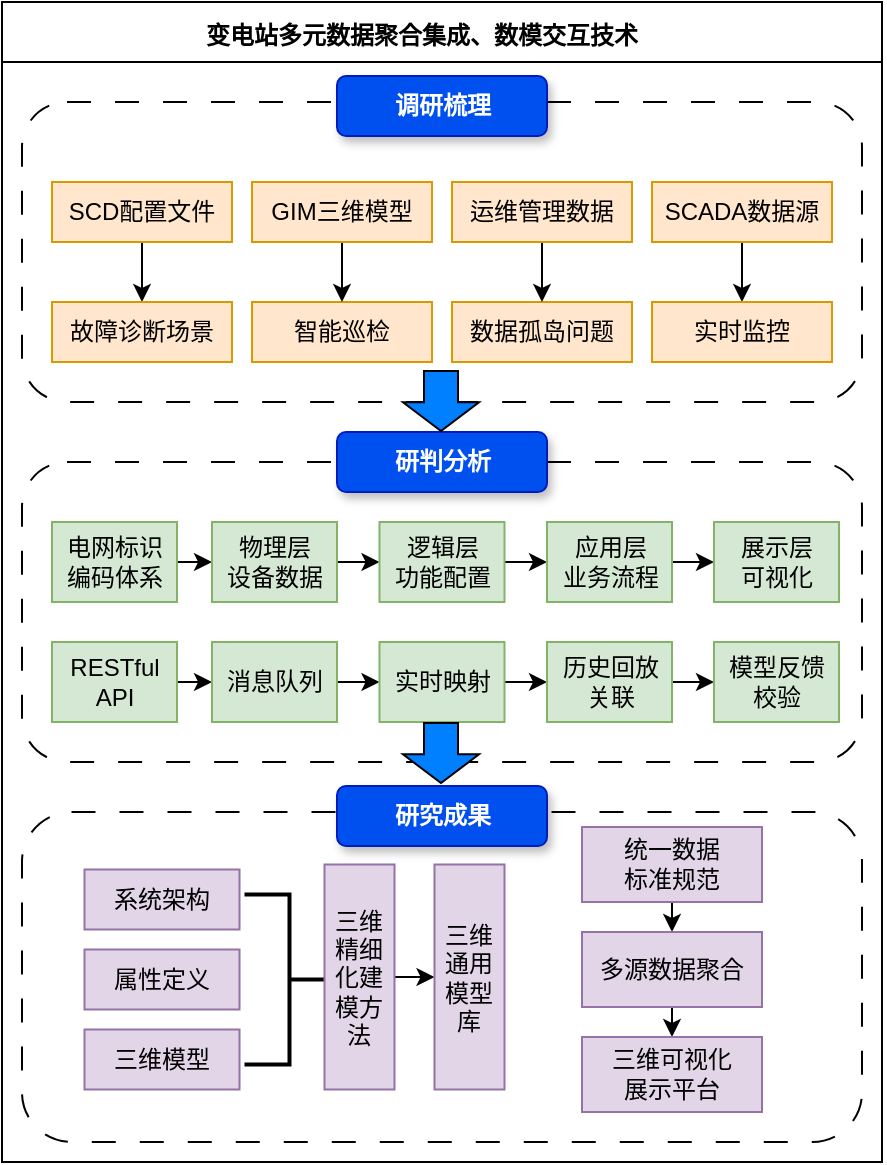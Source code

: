 <mxfile version="28.0.7">
  <diagram name="第 1 页" id="J2PG7OXGhMutSzTAEA44">
    <mxGraphModel dx="1161" dy="766" grid="1" gridSize="10" guides="1" tooltips="1" connect="1" arrows="1" fold="1" page="1" pageScale="1" pageWidth="827" pageHeight="1169" background="none" math="0" shadow="0">
      <root>
        <mxCell id="0" />
        <mxCell id="1" parent="0" />
        <mxCell id="F5nNeNiLRlNUEnwVanb9-2" value="" style="rounded=0;whiteSpace=wrap;html=1;rotation=90;glass=0;" parent="1" vertex="1">
          <mxGeometry x="10" y="100" width="580" height="440" as="geometry" />
        </mxCell>
        <mxCell id="BKyev_gYXUoBOTinh2bE-28" value="" style="rounded=1;whiteSpace=wrap;html=1;dashed=1;dashPattern=12 12;" parent="1" vertex="1">
          <mxGeometry x="90" y="80" width="420" height="150" as="geometry" />
        </mxCell>
        <mxCell id="BKyev_gYXUoBOTinh2bE-12" style="edgeStyle=orthogonalEdgeStyle;rounded=0;orthogonalLoop=1;jettySize=auto;html=1;exitX=0.5;exitY=1;exitDx=0;exitDy=0;entryX=0.5;entryY=0;entryDx=0;entryDy=0;" parent="1" source="BKyev_gYXUoBOTinh2bE-1" target="BKyev_gYXUoBOTinh2bE-6" edge="1">
          <mxGeometry relative="1" as="geometry" />
        </mxCell>
        <mxCell id="BKyev_gYXUoBOTinh2bE-1" value="SCD配置文件" style="rounded=0;whiteSpace=wrap;html=1;fillColor=#ffe6cc;strokeColor=#d79b00;" parent="1" vertex="1">
          <mxGeometry x="105" y="120" width="90" height="30" as="geometry" />
        </mxCell>
        <mxCell id="BKyev_gYXUoBOTinh2bE-2" value="&lt;b&gt;变电站多元数据聚合集成、数模交互技术&lt;/b&gt;" style="text;whiteSpace=wrap;html=1;" parent="1" vertex="1">
          <mxGeometry x="180" y="33" width="256" height="30" as="geometry" />
        </mxCell>
        <mxCell id="BKyev_gYXUoBOTinh2bE-4" value="数据孤岛问题" style="rounded=0;whiteSpace=wrap;html=1;fillColor=#ffe6cc;strokeColor=#d79b00;" parent="1" vertex="1">
          <mxGeometry x="305" y="180" width="90" height="30" as="geometry" />
        </mxCell>
        <mxCell id="BKyev_gYXUoBOTinh2bE-5" value="智能巡检" style="rounded=0;whiteSpace=wrap;html=1;fillColor=#ffe6cc;strokeColor=#d79b00;" parent="1" vertex="1">
          <mxGeometry x="205" y="180" width="90" height="30" as="geometry" />
        </mxCell>
        <mxCell id="BKyev_gYXUoBOTinh2bE-6" value="故障诊断场景" style="rounded=0;whiteSpace=wrap;html=1;fillColor=#ffe6cc;strokeColor=#d79b00;" parent="1" vertex="1">
          <mxGeometry x="105" y="180" width="90" height="30" as="geometry" />
        </mxCell>
        <mxCell id="BKyev_gYXUoBOTinh2bE-13" style="edgeStyle=orthogonalEdgeStyle;rounded=0;orthogonalLoop=1;jettySize=auto;html=1;exitX=0.5;exitY=1;exitDx=0;exitDy=0;entryX=0.5;entryY=0;entryDx=0;entryDy=0;" parent="1" source="BKyev_gYXUoBOTinh2bE-7" target="BKyev_gYXUoBOTinh2bE-5" edge="1">
          <mxGeometry relative="1" as="geometry" />
        </mxCell>
        <mxCell id="BKyev_gYXUoBOTinh2bE-7" value="GIM三维模型" style="rounded=0;whiteSpace=wrap;html=1;fillColor=#ffe6cc;strokeColor=#d79b00;" parent="1" vertex="1">
          <mxGeometry x="205" y="120" width="90" height="30" as="geometry" />
        </mxCell>
        <mxCell id="BKyev_gYXUoBOTinh2bE-14" style="edgeStyle=orthogonalEdgeStyle;rounded=0;orthogonalLoop=1;jettySize=auto;html=1;exitX=0.5;exitY=1;exitDx=0;exitDy=0;entryX=0.5;entryY=0;entryDx=0;entryDy=0;" parent="1" source="BKyev_gYXUoBOTinh2bE-8" target="BKyev_gYXUoBOTinh2bE-4" edge="1">
          <mxGeometry relative="1" as="geometry" />
        </mxCell>
        <mxCell id="BKyev_gYXUoBOTinh2bE-8" value="运维管理数据" style="rounded=0;whiteSpace=wrap;html=1;fillColor=#ffe6cc;strokeColor=#d79b00;" parent="1" vertex="1">
          <mxGeometry x="305" y="120" width="90" height="30" as="geometry" />
        </mxCell>
        <mxCell id="BKyev_gYXUoBOTinh2bE-15" style="edgeStyle=orthogonalEdgeStyle;rounded=0;orthogonalLoop=1;jettySize=auto;html=1;exitX=0.5;exitY=1;exitDx=0;exitDy=0;entryX=0.5;entryY=0;entryDx=0;entryDy=0;" parent="1" source="BKyev_gYXUoBOTinh2bE-9" target="BKyev_gYXUoBOTinh2bE-10" edge="1">
          <mxGeometry relative="1" as="geometry" />
        </mxCell>
        <mxCell id="BKyev_gYXUoBOTinh2bE-9" value="SCADA数据源" style="rounded=0;whiteSpace=wrap;html=1;fillColor=#ffe6cc;strokeColor=#d79b00;" parent="1" vertex="1">
          <mxGeometry x="405" y="120" width="90" height="30" as="geometry" />
        </mxCell>
        <mxCell id="BKyev_gYXUoBOTinh2bE-10" value="实时监控" style="rounded=0;whiteSpace=wrap;html=1;fillColor=#ffe6cc;strokeColor=#d79b00;" parent="1" vertex="1">
          <mxGeometry x="405" y="180" width="90" height="30" as="geometry" />
        </mxCell>
        <mxCell id="BKyev_gYXUoBOTinh2bE-18" value="" style="endArrow=none;html=1;rounded=0;" parent="1" edge="1">
          <mxGeometry width="50" height="50" relative="1" as="geometry">
            <mxPoint x="80" y="60" as="sourcePoint" />
            <mxPoint x="520" y="60" as="targetPoint" />
          </mxGeometry>
        </mxCell>
        <mxCell id="BKyev_gYXUoBOTinh2bE-21" value="&lt;b&gt;调研梳理&lt;/b&gt;" style="whiteSpace=wrap;html=1;rounded=1;glass=0;fillColor=#0050ef;fontColor=#ffffff;strokeColor=#001DBC;shadow=1;gradientColor=none;" parent="1" vertex="1">
          <mxGeometry x="247.5" y="67" width="105" height="30" as="geometry" />
        </mxCell>
        <mxCell id="BKyev_gYXUoBOTinh2bE-30" value="" style="rounded=1;whiteSpace=wrap;html=1;dashed=1;dashPattern=12 12;" parent="1" vertex="1">
          <mxGeometry x="90" y="260" width="420" height="150" as="geometry" />
        </mxCell>
        <mxCell id="BKyev_gYXUoBOTinh2bE-36" style="edgeStyle=orthogonalEdgeStyle;rounded=0;orthogonalLoop=1;jettySize=auto;html=1;exitX=1;exitY=0.5;exitDx=0;exitDy=0;entryX=0;entryY=0.5;entryDx=0;entryDy=0;" parent="1" source="BKyev_gYXUoBOTinh2bE-31" target="BKyev_gYXUoBOTinh2bE-32" edge="1">
          <mxGeometry relative="1" as="geometry" />
        </mxCell>
        <mxCell id="BKyev_gYXUoBOTinh2bE-31" value="&lt;div&gt;电网标识&lt;/div&gt;&lt;div&gt;编码体系&lt;/div&gt;" style="rounded=0;whiteSpace=wrap;html=1;fillColor=#d5e8d4;strokeColor=#82b366;" parent="1" vertex="1">
          <mxGeometry x="105" y="290" width="62.5" height="40" as="geometry" />
        </mxCell>
        <mxCell id="BKyev_gYXUoBOTinh2bE-37" style="edgeStyle=orthogonalEdgeStyle;rounded=0;orthogonalLoop=1;jettySize=auto;html=1;exitX=1;exitY=0.5;exitDx=0;exitDy=0;entryX=0;entryY=0.5;entryDx=0;entryDy=0;" parent="1" source="BKyev_gYXUoBOTinh2bE-32" target="BKyev_gYXUoBOTinh2bE-33" edge="1">
          <mxGeometry relative="1" as="geometry" />
        </mxCell>
        <mxCell id="BKyev_gYXUoBOTinh2bE-32" value="&lt;div&gt;物理层&lt;/div&gt;&lt;div&gt;设备数据&lt;/div&gt;" style="rounded=0;whiteSpace=wrap;html=1;fillColor=#d5e8d4;strokeColor=#82b366;" parent="1" vertex="1">
          <mxGeometry x="185" y="290" width="62.5" height="40" as="geometry" />
        </mxCell>
        <mxCell id="BKyev_gYXUoBOTinh2bE-38" style="edgeStyle=orthogonalEdgeStyle;rounded=0;orthogonalLoop=1;jettySize=auto;html=1;exitX=1;exitY=0.5;exitDx=0;exitDy=0;entryX=0;entryY=0.5;entryDx=0;entryDy=0;" parent="1" source="BKyev_gYXUoBOTinh2bE-33" target="BKyev_gYXUoBOTinh2bE-34" edge="1">
          <mxGeometry relative="1" as="geometry" />
        </mxCell>
        <mxCell id="BKyev_gYXUoBOTinh2bE-33" value="&lt;div&gt;逻辑层&lt;/div&gt;&lt;div&gt;功能配置&lt;/div&gt;" style="rounded=0;whiteSpace=wrap;html=1;fillColor=#d5e8d4;strokeColor=#82b366;" parent="1" vertex="1">
          <mxGeometry x="268.75" y="290" width="62.5" height="40" as="geometry" />
        </mxCell>
        <mxCell id="BKyev_gYXUoBOTinh2bE-39" style="edgeStyle=orthogonalEdgeStyle;rounded=0;orthogonalLoop=1;jettySize=auto;html=1;exitX=1;exitY=0.5;exitDx=0;exitDy=0;entryX=0;entryY=0.5;entryDx=0;entryDy=0;" parent="1" source="BKyev_gYXUoBOTinh2bE-34" target="BKyev_gYXUoBOTinh2bE-35" edge="1">
          <mxGeometry relative="1" as="geometry" />
        </mxCell>
        <mxCell id="BKyev_gYXUoBOTinh2bE-34" value="&lt;div&gt;应用层&lt;/div&gt;&lt;div&gt;业务流程&lt;/div&gt;" style="rounded=0;whiteSpace=wrap;html=1;fillColor=#d5e8d4;strokeColor=#82b366;" parent="1" vertex="1">
          <mxGeometry x="352.5" y="290" width="62.5" height="40" as="geometry" />
        </mxCell>
        <mxCell id="BKyev_gYXUoBOTinh2bE-29" value="&lt;b&gt;研判分析&lt;/b&gt;" style="whiteSpace=wrap;html=1;rounded=1;glass=0;fillColor=#0050ef;fontColor=#ffffff;strokeColor=#001DBC;shadow=1;gradientColor=none;" parent="1" vertex="1">
          <mxGeometry x="247.5" y="245" width="105" height="30" as="geometry" />
        </mxCell>
        <mxCell id="BKyev_gYXUoBOTinh2bE-35" value="&lt;div&gt;展示层&lt;/div&gt;&lt;div&gt;可视化&lt;/div&gt;" style="rounded=0;whiteSpace=wrap;html=1;fillColor=#d5e8d4;strokeColor=#82b366;" parent="1" vertex="1">
          <mxGeometry x="436" y="290" width="62.5" height="40" as="geometry" />
        </mxCell>
        <mxCell id="BKyev_gYXUoBOTinh2bE-47" style="edgeStyle=orthogonalEdgeStyle;rounded=0;orthogonalLoop=1;jettySize=auto;html=1;exitX=1;exitY=0.5;exitDx=0;exitDy=0;entryX=0;entryY=0.5;entryDx=0;entryDy=0;" parent="1" source="BKyev_gYXUoBOTinh2bE-42" target="BKyev_gYXUoBOTinh2bE-43" edge="1">
          <mxGeometry relative="1" as="geometry" />
        </mxCell>
        <mxCell id="BKyev_gYXUoBOTinh2bE-42" value="&lt;div&gt;RESTful&lt;/div&gt;&lt;div&gt;API&lt;/div&gt;" style="rounded=0;whiteSpace=wrap;html=1;fillColor=#d5e8d4;strokeColor=#82b366;" parent="1" vertex="1">
          <mxGeometry x="105" y="350" width="62.5" height="40" as="geometry" />
        </mxCell>
        <mxCell id="BKyev_gYXUoBOTinh2bE-48" style="edgeStyle=orthogonalEdgeStyle;rounded=0;orthogonalLoop=1;jettySize=auto;html=1;exitX=1;exitY=0.5;exitDx=0;exitDy=0;entryX=0;entryY=0.5;entryDx=0;entryDy=0;" parent="1" source="BKyev_gYXUoBOTinh2bE-43" target="BKyev_gYXUoBOTinh2bE-44" edge="1">
          <mxGeometry relative="1" as="geometry" />
        </mxCell>
        <mxCell id="BKyev_gYXUoBOTinh2bE-43" value="消息队列" style="rounded=0;whiteSpace=wrap;html=1;fillColor=#d5e8d4;strokeColor=#82b366;" parent="1" vertex="1">
          <mxGeometry x="185" y="350" width="62.5" height="40" as="geometry" />
        </mxCell>
        <mxCell id="BKyev_gYXUoBOTinh2bE-49" style="edgeStyle=orthogonalEdgeStyle;rounded=0;orthogonalLoop=1;jettySize=auto;html=1;exitX=1;exitY=0.5;exitDx=0;exitDy=0;entryX=0;entryY=0.5;entryDx=0;entryDy=0;" parent="1" source="BKyev_gYXUoBOTinh2bE-44" target="BKyev_gYXUoBOTinh2bE-45" edge="1">
          <mxGeometry relative="1" as="geometry" />
        </mxCell>
        <mxCell id="BKyev_gYXUoBOTinh2bE-44" value="实时映射" style="rounded=0;whiteSpace=wrap;html=1;fillColor=#d5e8d4;strokeColor=#82b366;" parent="1" vertex="1">
          <mxGeometry x="268.75" y="350" width="62.5" height="40" as="geometry" />
        </mxCell>
        <mxCell id="BKyev_gYXUoBOTinh2bE-50" style="edgeStyle=orthogonalEdgeStyle;rounded=0;orthogonalLoop=1;jettySize=auto;html=1;exitX=1;exitY=0.5;exitDx=0;exitDy=0;entryX=0;entryY=0.5;entryDx=0;entryDy=0;" parent="1" source="BKyev_gYXUoBOTinh2bE-45" target="BKyev_gYXUoBOTinh2bE-46" edge="1">
          <mxGeometry relative="1" as="geometry" />
        </mxCell>
        <mxCell id="BKyev_gYXUoBOTinh2bE-45" value="&lt;div&gt;历史回放&lt;/div&gt;&lt;div&gt;关联&lt;/div&gt;" style="rounded=0;whiteSpace=wrap;html=1;fillColor=#d5e8d4;strokeColor=#82b366;" parent="1" vertex="1">
          <mxGeometry x="352.5" y="350" width="62.5" height="40" as="geometry" />
        </mxCell>
        <mxCell id="BKyev_gYXUoBOTinh2bE-46" value="&lt;div&gt;模型反馈&lt;/div&gt;&lt;div&gt;校验&lt;/div&gt;" style="rounded=0;whiteSpace=wrap;html=1;fillColor=#d5e8d4;strokeColor=#82b366;" parent="1" vertex="1">
          <mxGeometry x="436" y="350" width="62.5" height="40" as="geometry" />
        </mxCell>
        <mxCell id="BKyev_gYXUoBOTinh2bE-52" value="" style="rounded=1;whiteSpace=wrap;html=1;dashed=1;dashPattern=12 12;" parent="1" vertex="1">
          <mxGeometry x="90" y="435" width="420" height="165" as="geometry" />
        </mxCell>
        <mxCell id="BKyev_gYXUoBOTinh2bE-51" value="&lt;b&gt;研究成果&lt;/b&gt;" style="whiteSpace=wrap;html=1;rounded=1;glass=0;fillColor=#0050ef;fontColor=#ffffff;strokeColor=#001DBC;shadow=1;gradientColor=none;" parent="1" vertex="1">
          <mxGeometry x="247.5" y="422" width="105" height="30" as="geometry" />
        </mxCell>
        <mxCell id="BKyev_gYXUoBOTinh2bE-53" style="edgeStyle=orthogonalEdgeStyle;rounded=0;orthogonalLoop=1;jettySize=auto;html=1;exitX=0.5;exitY=1;exitDx=0;exitDy=0;" parent="1" edge="1">
          <mxGeometry relative="1" as="geometry">
            <mxPoint x="300" y="457" as="sourcePoint" />
            <mxPoint x="300" y="457" as="targetPoint" />
          </mxGeometry>
        </mxCell>
        <mxCell id="BKyev_gYXUoBOTinh2bE-54" value="系统架构" style="rounded=0;whiteSpace=wrap;html=1;fillColor=#e1d5e7;strokeColor=#9673a6;" parent="1" vertex="1">
          <mxGeometry x="121.25" y="463.75" width="77.5" height="30" as="geometry" />
        </mxCell>
        <mxCell id="BKyev_gYXUoBOTinh2bE-55" value="属性定义" style="rounded=0;whiteSpace=wrap;html=1;fillColor=#e1d5e7;strokeColor=#9673a6;" parent="1" vertex="1">
          <mxGeometry x="121.25" y="503.75" width="77.5" height="30" as="geometry" />
        </mxCell>
        <mxCell id="BKyev_gYXUoBOTinh2bE-56" value="三维模型" style="rounded=0;whiteSpace=wrap;html=1;fillColor=#e1d5e7;strokeColor=#9673a6;" parent="1" vertex="1">
          <mxGeometry x="121.25" y="543.75" width="77.5" height="30" as="geometry" />
        </mxCell>
        <mxCell id="BKyev_gYXUoBOTinh2bE-57" value="" style="strokeWidth=2;html=1;shape=mxgraph.flowchart.annotation_2;align=left;labelPosition=right;pointerEvents=1;rotation=-180;" parent="1" vertex="1">
          <mxGeometry x="201.25" y="476.25" width="45" height="85" as="geometry" />
        </mxCell>
        <mxCell id="BKyev_gYXUoBOTinh2bE-60" style="edgeStyle=orthogonalEdgeStyle;rounded=0;orthogonalLoop=1;jettySize=auto;html=1;exitX=1;exitY=0.5;exitDx=0;exitDy=0;entryX=0;entryY=0.5;entryDx=0;entryDy=0;" parent="1" source="BKyev_gYXUoBOTinh2bE-58" target="BKyev_gYXUoBOTinh2bE-59" edge="1">
          <mxGeometry relative="1" as="geometry" />
        </mxCell>
        <mxCell id="BKyev_gYXUoBOTinh2bE-58" value="三维精细化建模方法" style="rounded=0;whiteSpace=wrap;html=1;fillColor=#e1d5e7;strokeColor=#9673a6;" parent="1" vertex="1">
          <mxGeometry x="241.25" y="461.25" width="35" height="112.5" as="geometry" />
        </mxCell>
        <mxCell id="BKyev_gYXUoBOTinh2bE-59" value="三维通用模型库" style="rounded=0;whiteSpace=wrap;html=1;fillColor=#e1d5e7;strokeColor=#9673a6;" parent="1" vertex="1">
          <mxGeometry x="296.25" y="461.25" width="35" height="112.5" as="geometry" />
        </mxCell>
        <mxCell id="BKyev_gYXUoBOTinh2bE-64" style="edgeStyle=orthogonalEdgeStyle;rounded=0;orthogonalLoop=1;jettySize=auto;html=1;exitX=0.5;exitY=1;exitDx=0;exitDy=0;entryX=0.5;entryY=0;entryDx=0;entryDy=0;" parent="1" source="BKyev_gYXUoBOTinh2bE-61" target="BKyev_gYXUoBOTinh2bE-62" edge="1">
          <mxGeometry relative="1" as="geometry" />
        </mxCell>
        <mxCell id="BKyev_gYXUoBOTinh2bE-61" value="&lt;div&gt;统一数据&lt;/div&gt;&lt;div&gt;标准规范&lt;/div&gt;" style="rounded=0;whiteSpace=wrap;html=1;fillColor=#e1d5e7;strokeColor=#9673a6;" parent="1" vertex="1">
          <mxGeometry x="370" y="442.5" width="90" height="37.5" as="geometry" />
        </mxCell>
        <mxCell id="BKyev_gYXUoBOTinh2bE-65" style="edgeStyle=orthogonalEdgeStyle;rounded=0;orthogonalLoop=1;jettySize=auto;html=1;exitX=0.5;exitY=1;exitDx=0;exitDy=0;entryX=0.5;entryY=0;entryDx=0;entryDy=0;" parent="1" source="BKyev_gYXUoBOTinh2bE-62" target="BKyev_gYXUoBOTinh2bE-63" edge="1">
          <mxGeometry relative="1" as="geometry" />
        </mxCell>
        <mxCell id="BKyev_gYXUoBOTinh2bE-62" value="多源数据聚合" style="rounded=0;whiteSpace=wrap;html=1;fillColor=#e1d5e7;strokeColor=#9673a6;" parent="1" vertex="1">
          <mxGeometry x="370" y="495" width="90" height="37.5" as="geometry" />
        </mxCell>
        <mxCell id="BKyev_gYXUoBOTinh2bE-63" value="&lt;div&gt;三维可视化&lt;/div&gt;&lt;div&gt;展示平台&lt;/div&gt;" style="rounded=0;whiteSpace=wrap;html=1;fillColor=#e1d5e7;strokeColor=#9673a6;" parent="1" vertex="1">
          <mxGeometry x="370" y="547.5" width="90" height="37.5" as="geometry" />
        </mxCell>
        <mxCell id="NrKdoEnPHbLYQOlDnDJt-1" value="" style="shape=flexArrow;endArrow=classic;html=1;rounded=0;fillColor=#007FFF;fillStyle=solid;width=17;endSize=4.44;" edge="1" parent="1">
          <mxGeometry width="50" height="50" relative="1" as="geometry">
            <mxPoint x="299.5" y="214" as="sourcePoint" />
            <mxPoint x="299.5" y="245" as="targetPoint" />
          </mxGeometry>
        </mxCell>
        <mxCell id="NrKdoEnPHbLYQOlDnDJt-2" value="" style="shape=flexArrow;endArrow=classic;html=1;rounded=0;fillColor=#007FFF;fillStyle=solid;width=17;endSize=4.44;" edge="1" parent="1">
          <mxGeometry width="50" height="50" relative="1" as="geometry">
            <mxPoint x="299.5" y="390" as="sourcePoint" />
            <mxPoint x="299.5" y="421" as="targetPoint" />
          </mxGeometry>
        </mxCell>
      </root>
    </mxGraphModel>
  </diagram>
</mxfile>
